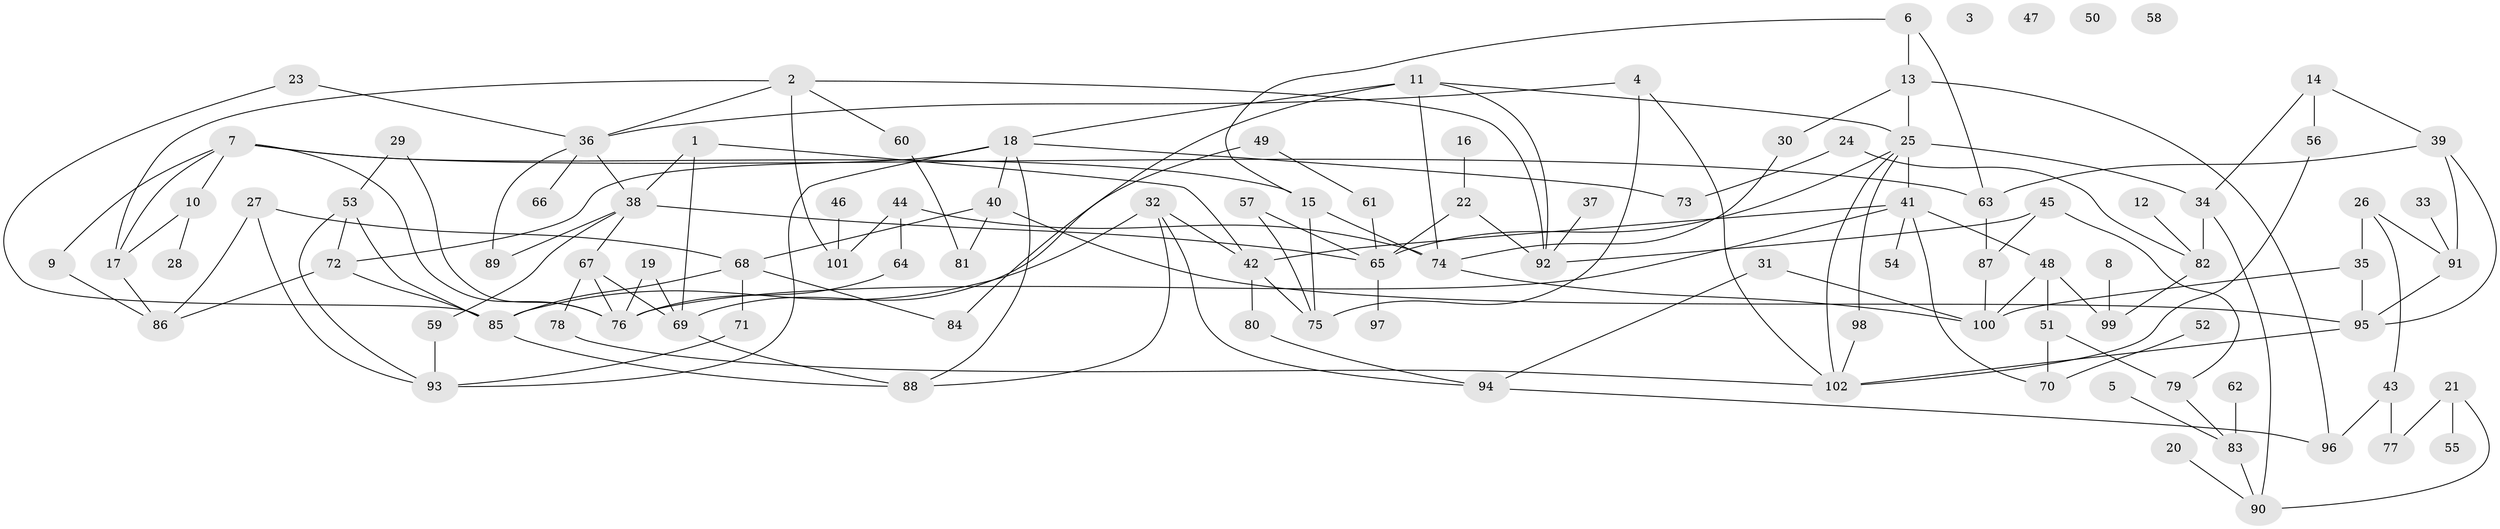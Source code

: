 // coarse degree distribution, {3: 0.08955223880597014, 5: 0.19402985074626866, 0: 0.05970149253731343, 1: 0.208955223880597, 6: 0.08955223880597014, 2: 0.14925373134328357, 8: 0.014925373134328358, 7: 0.05970149253731343, 4: 0.11940298507462686, 9: 0.014925373134328358}
// Generated by graph-tools (version 1.1) at 2025/41/03/06/25 10:41:25]
// undirected, 102 vertices, 156 edges
graph export_dot {
graph [start="1"]
  node [color=gray90,style=filled];
  1;
  2;
  3;
  4;
  5;
  6;
  7;
  8;
  9;
  10;
  11;
  12;
  13;
  14;
  15;
  16;
  17;
  18;
  19;
  20;
  21;
  22;
  23;
  24;
  25;
  26;
  27;
  28;
  29;
  30;
  31;
  32;
  33;
  34;
  35;
  36;
  37;
  38;
  39;
  40;
  41;
  42;
  43;
  44;
  45;
  46;
  47;
  48;
  49;
  50;
  51;
  52;
  53;
  54;
  55;
  56;
  57;
  58;
  59;
  60;
  61;
  62;
  63;
  64;
  65;
  66;
  67;
  68;
  69;
  70;
  71;
  72;
  73;
  74;
  75;
  76;
  77;
  78;
  79;
  80;
  81;
  82;
  83;
  84;
  85;
  86;
  87;
  88;
  89;
  90;
  91;
  92;
  93;
  94;
  95;
  96;
  97;
  98;
  99;
  100;
  101;
  102;
  1 -- 38;
  1 -- 42;
  1 -- 69;
  2 -- 17;
  2 -- 36;
  2 -- 60;
  2 -- 92;
  2 -- 101;
  4 -- 36;
  4 -- 75;
  4 -- 102;
  5 -- 83;
  6 -- 13;
  6 -- 15;
  6 -- 63;
  7 -- 9;
  7 -- 10;
  7 -- 15;
  7 -- 17;
  7 -- 63;
  7 -- 76;
  8 -- 99;
  9 -- 86;
  10 -- 17;
  10 -- 28;
  11 -- 18;
  11 -- 25;
  11 -- 74;
  11 -- 84;
  11 -- 92;
  12 -- 82;
  13 -- 25;
  13 -- 30;
  13 -- 96;
  14 -- 34;
  14 -- 39;
  14 -- 56;
  15 -- 74;
  15 -- 75;
  16 -- 22;
  17 -- 86;
  18 -- 40;
  18 -- 72;
  18 -- 73;
  18 -- 88;
  18 -- 93;
  19 -- 69;
  19 -- 76;
  20 -- 90;
  21 -- 55;
  21 -- 77;
  21 -- 90;
  22 -- 65;
  22 -- 92;
  23 -- 36;
  23 -- 85;
  24 -- 73;
  24 -- 82;
  25 -- 34;
  25 -- 41;
  25 -- 65;
  25 -- 98;
  25 -- 102;
  26 -- 35;
  26 -- 43;
  26 -- 91;
  27 -- 68;
  27 -- 86;
  27 -- 93;
  29 -- 53;
  29 -- 76;
  30 -- 74;
  31 -- 94;
  31 -- 100;
  32 -- 42;
  32 -- 85;
  32 -- 88;
  32 -- 94;
  33 -- 91;
  34 -- 82;
  34 -- 90;
  35 -- 95;
  35 -- 100;
  36 -- 38;
  36 -- 66;
  36 -- 89;
  37 -- 92;
  38 -- 59;
  38 -- 65;
  38 -- 67;
  38 -- 89;
  39 -- 63;
  39 -- 91;
  39 -- 95;
  40 -- 68;
  40 -- 81;
  40 -- 95;
  41 -- 42;
  41 -- 48;
  41 -- 54;
  41 -- 70;
  41 -- 76;
  42 -- 75;
  42 -- 80;
  43 -- 77;
  43 -- 96;
  44 -- 64;
  44 -- 74;
  44 -- 101;
  45 -- 79;
  45 -- 87;
  45 -- 92;
  46 -- 101;
  48 -- 51;
  48 -- 99;
  48 -- 100;
  49 -- 61;
  49 -- 69;
  51 -- 70;
  51 -- 79;
  52 -- 70;
  53 -- 72;
  53 -- 85;
  53 -- 93;
  56 -- 102;
  57 -- 65;
  57 -- 75;
  59 -- 93;
  60 -- 81;
  61 -- 65;
  62 -- 83;
  63 -- 87;
  64 -- 76;
  65 -- 97;
  67 -- 69;
  67 -- 76;
  67 -- 78;
  68 -- 71;
  68 -- 84;
  68 -- 85;
  69 -- 88;
  71 -- 93;
  72 -- 85;
  72 -- 86;
  74 -- 100;
  78 -- 102;
  79 -- 83;
  80 -- 94;
  82 -- 99;
  83 -- 90;
  85 -- 88;
  87 -- 100;
  91 -- 95;
  94 -- 96;
  95 -- 102;
  98 -- 102;
}
